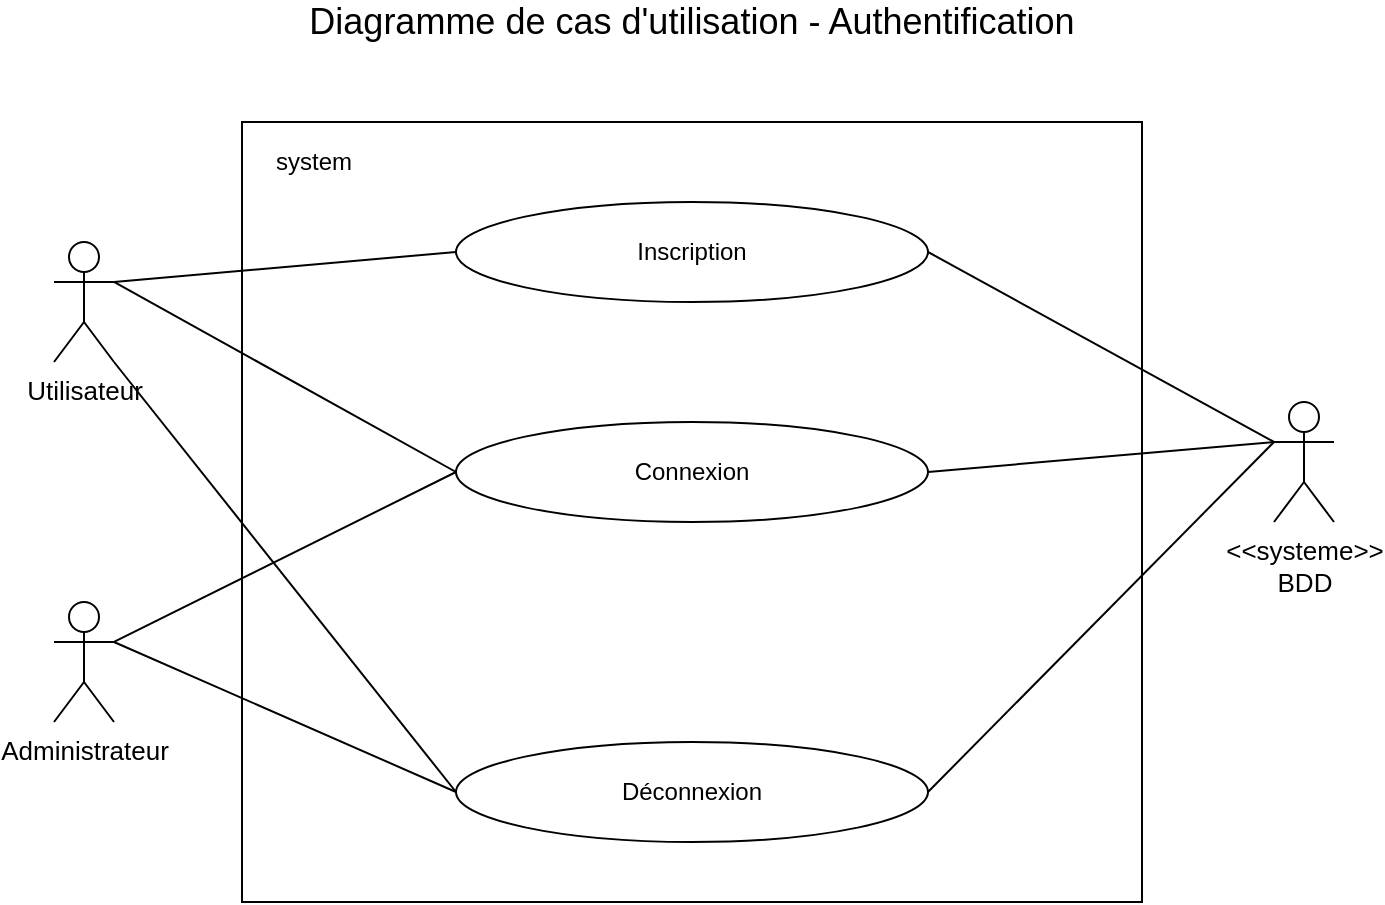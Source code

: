 <mxfile version="17.2.4" type="device"><diagram id="Erx8bsGz6Rb_JV8RlePP" name="Page-1"><mxGraphModel dx="1102" dy="865" grid="1" gridSize="10" guides="1" tooltips="1" connect="1" arrows="1" fold="1" page="1" pageScale="1" pageWidth="827" pageHeight="1169" math="0" shadow="0"><root><mxCell id="0"/><mxCell id="1" parent="0"/><mxCell id="Glqw2J1pomcaDoiy5VE5-1" value="" style="whiteSpace=wrap;html=1;" parent="1" vertex="1"><mxGeometry x="194" y="190" width="450" height="390" as="geometry"/></mxCell><mxCell id="Glqw2J1pomcaDoiy5VE5-2" value="system" style="text;html=1;strokeColor=none;fillColor=none;align=center;verticalAlign=middle;whiteSpace=wrap;rounded=0;" parent="1" vertex="1"><mxGeometry x="210" y="200" width="40" height="20" as="geometry"/></mxCell><mxCell id="Glqw2J1pomcaDoiy5VE5-3" value="Diagramme de cas d'utilisation - Authentification" style="text;html=1;strokeColor=none;fillColor=none;align=center;verticalAlign=middle;whiteSpace=wrap;rounded=0;fontSize=18;" parent="1" vertex="1"><mxGeometry x="216" y="130" width="406" height="20" as="geometry"/></mxCell><mxCell id="Glqw2J1pomcaDoiy5VE5-4" value="Utilisateur" style="shape=umlActor;verticalLabelPosition=bottom;labelBackgroundColor=#ffffff;verticalAlign=top;html=1;fontSize=13;" parent="1" vertex="1"><mxGeometry x="100" y="250" width="30" height="60" as="geometry"/></mxCell><mxCell id="Glqw2J1pomcaDoiy5VE5-5" value="Administrateur" style="shape=umlActor;verticalLabelPosition=bottom;labelBackgroundColor=#ffffff;verticalAlign=top;html=1;fontSize=13;" parent="1" vertex="1"><mxGeometry x="100" y="430" width="30" height="60" as="geometry"/></mxCell><mxCell id="Glqw2J1pomcaDoiy5VE5-6" value="&amp;lt;&amp;lt;systeme&amp;gt;&amp;gt;&lt;br&gt;BDD" style="shape=umlActor;verticalLabelPosition=bottom;labelBackgroundColor=#ffffff;verticalAlign=top;html=1;fontSize=13;" parent="1" vertex="1"><mxGeometry x="710" y="330" width="30" height="60" as="geometry"/></mxCell><mxCell id="Glqw2J1pomcaDoiy5VE5-27" value="Inscription" style="ellipse;whiteSpace=wrap;html=1;" parent="1" vertex="1"><mxGeometry x="301" y="230" width="236" height="50" as="geometry"/></mxCell><mxCell id="Glqw2J1pomcaDoiy5VE5-34" value="Connexion" style="ellipse;whiteSpace=wrap;html=1;" parent="1" vertex="1"><mxGeometry x="301" y="340" width="236" height="50" as="geometry"/></mxCell><mxCell id="Glqw2J1pomcaDoiy5VE5-35" value="Déconnexion" style="ellipse;whiteSpace=wrap;html=1;" parent="1" vertex="1"><mxGeometry x="301" y="500" width="236" height="50" as="geometry"/></mxCell><mxCell id="Glqw2J1pomcaDoiy5VE5-38" value="" style="endArrow=none;html=1;exitX=1;exitY=0.333;exitDx=0;exitDy=0;exitPerimeter=0;entryX=0;entryY=0.5;entryDx=0;entryDy=0;" parent="1" source="Glqw2J1pomcaDoiy5VE5-4" target="Glqw2J1pomcaDoiy5VE5-27" edge="1"><mxGeometry width="50" height="50" relative="1" as="geometry"><mxPoint x="130" y="403" as="sourcePoint"/><mxPoint x="180" y="353" as="targetPoint"/></mxGeometry></mxCell><mxCell id="Glqw2J1pomcaDoiy5VE5-39" value="" style="endArrow=none;html=1;exitX=1;exitY=0.333;exitDx=0;exitDy=0;exitPerimeter=0;entryX=0;entryY=0.5;entryDx=0;entryDy=0;" parent="1" source="Glqw2J1pomcaDoiy5VE5-4" target="Glqw2J1pomcaDoiy5VE5-34" edge="1"><mxGeometry width="50" height="50" relative="1" as="geometry"><mxPoint x="140" y="280" as="sourcePoint"/><mxPoint x="311" y="265" as="targetPoint"/></mxGeometry></mxCell><mxCell id="Glqw2J1pomcaDoiy5VE5-40" value="" style="endArrow=none;html=1;exitX=1;exitY=1;exitDx=0;exitDy=0;exitPerimeter=0;entryX=0;entryY=0.5;entryDx=0;entryDy=0;" parent="1" source="Glqw2J1pomcaDoiy5VE5-4" target="Glqw2J1pomcaDoiy5VE5-35" edge="1"><mxGeometry width="50" height="50" relative="1" as="geometry"><mxPoint x="140" y="280" as="sourcePoint"/><mxPoint x="311" y="415" as="targetPoint"/></mxGeometry></mxCell><mxCell id="Glqw2J1pomcaDoiy5VE5-45" value="" style="endArrow=none;html=1;entryX=1;entryY=0.5;entryDx=0;entryDy=0;exitX=0;exitY=0.333;exitDx=0;exitDy=0;exitPerimeter=0;" parent="1" source="Glqw2J1pomcaDoiy5VE5-6" target="Glqw2J1pomcaDoiy5VE5-27" edge="1"><mxGeometry width="50" height="50" relative="1" as="geometry"><mxPoint x="70" y="650" as="sourcePoint"/><mxPoint x="120" y="600" as="targetPoint"/></mxGeometry></mxCell><mxCell id="Glqw2J1pomcaDoiy5VE5-46" value="" style="endArrow=none;html=1;entryX=1;entryY=0.5;entryDx=0;entryDy=0;exitX=0;exitY=0.333;exitDx=0;exitDy=0;exitPerimeter=0;" parent="1" source="Glqw2J1pomcaDoiy5VE5-6" target="Glqw2J1pomcaDoiy5VE5-34" edge="1"><mxGeometry width="50" height="50" relative="1" as="geometry"><mxPoint x="70" y="650" as="sourcePoint"/><mxPoint x="120" y="600" as="targetPoint"/></mxGeometry></mxCell><mxCell id="Glqw2J1pomcaDoiy5VE5-47" value="" style="endArrow=none;html=1;entryX=1;entryY=0.333;entryDx=0;entryDy=0;entryPerimeter=0;exitX=0;exitY=0.5;exitDx=0;exitDy=0;" parent="1" source="Glqw2J1pomcaDoiy5VE5-34" target="Glqw2J1pomcaDoiy5VE5-5" edge="1"><mxGeometry width="50" height="50" relative="1" as="geometry"><mxPoint x="70" y="650" as="sourcePoint"/><mxPoint x="120" y="600" as="targetPoint"/></mxGeometry></mxCell><mxCell id="Glqw2J1pomcaDoiy5VE5-48" value="" style="endArrow=none;html=1;entryX=1;entryY=0.333;entryDx=0;entryDy=0;entryPerimeter=0;exitX=0;exitY=0.5;exitDx=0;exitDy=0;" parent="1" source="Glqw2J1pomcaDoiy5VE5-35" target="Glqw2J1pomcaDoiy5VE5-5" edge="1"><mxGeometry width="50" height="50" relative="1" as="geometry"><mxPoint x="70" y="650" as="sourcePoint"/><mxPoint x="120" y="600" as="targetPoint"/></mxGeometry></mxCell><mxCell id="Glqw2J1pomcaDoiy5VE5-49" value="" style="endArrow=none;html=1;entryX=1;entryY=0.5;entryDx=0;entryDy=0;exitX=0;exitY=0.333;exitDx=0;exitDy=0;exitPerimeter=0;" parent="1" source="Glqw2J1pomcaDoiy5VE5-6" target="Glqw2J1pomcaDoiy5VE5-35" edge="1"><mxGeometry width="50" height="50" relative="1" as="geometry"><mxPoint x="710" y="450" as="sourcePoint"/><mxPoint x="120" y="600" as="targetPoint"/></mxGeometry></mxCell></root></mxGraphModel></diagram></mxfile>